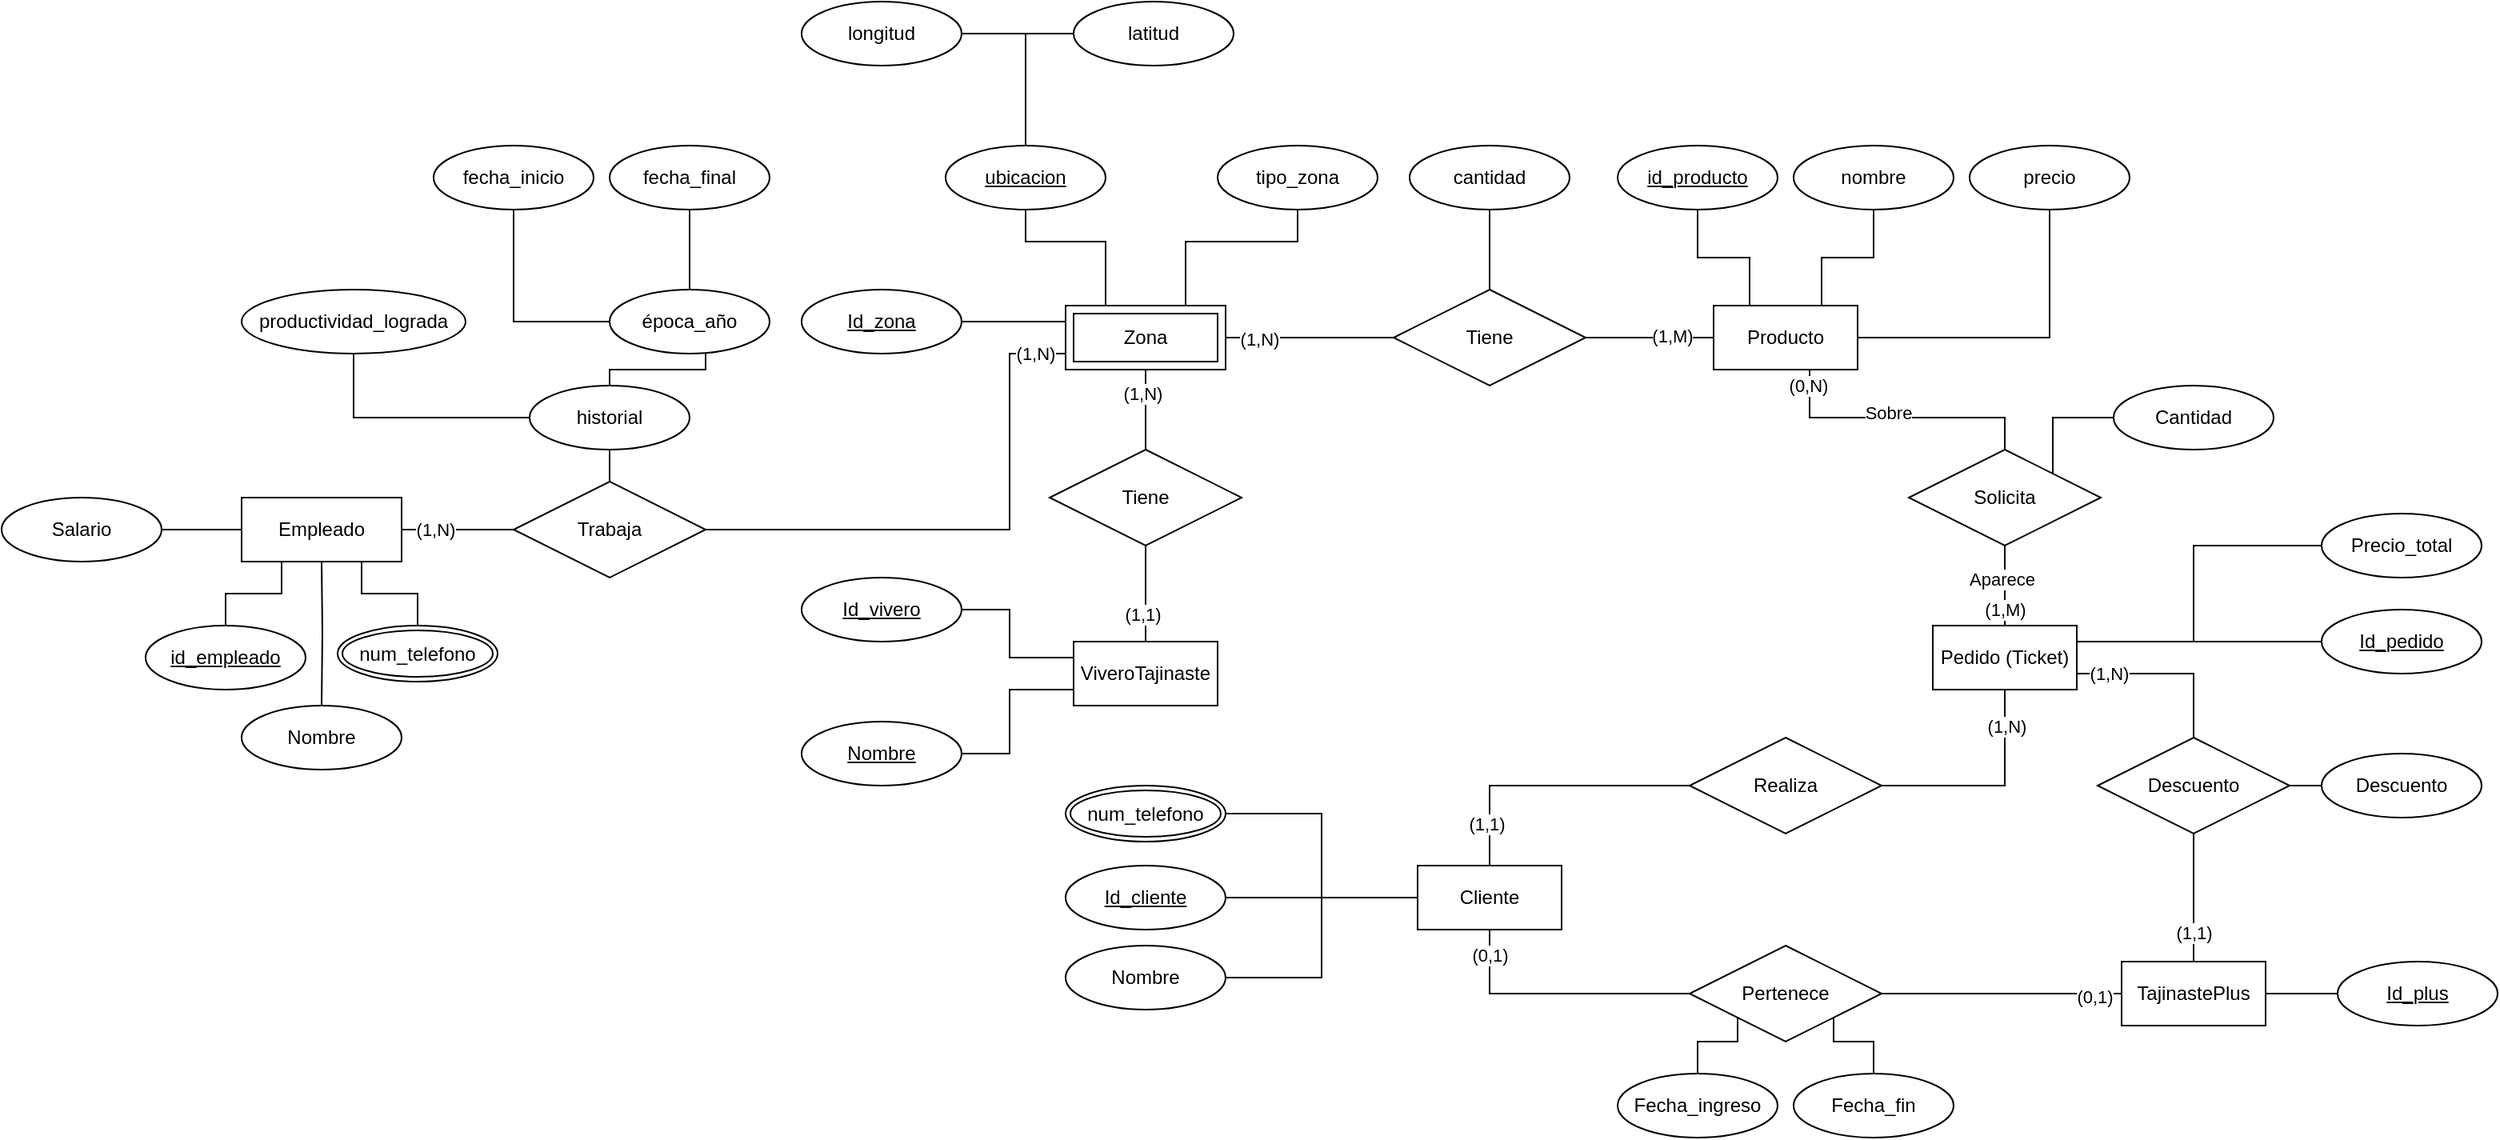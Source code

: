 <mxfile version="28.2.5">
  <diagram name="Página-1" id="9hiBO-3b2MoIPznUDmqk">
    <mxGraphModel grid="1" page="1" gridSize="10" guides="1" tooltips="1" connect="1" arrows="1" fold="1" pageScale="1" pageWidth="827" pageHeight="1169" math="0" shadow="0">
      <root>
        <mxCell id="0" />
        <mxCell id="1" parent="0" />
        <mxCell id="RAgj21JrcSQ4bqeNNjcV-1" value="ViveroTajinaste" style="rounded=0;whiteSpace=wrap;html=1;" vertex="1" parent="1">
          <mxGeometry x="200" y="460" width="90" height="40" as="geometry" />
        </mxCell>
        <mxCell id="42khpmXtGsLaoE-Y0kvz-2" value="Zona" style="rounded=0;whiteSpace=wrap;html=1;" vertex="1" parent="1">
          <mxGeometry x="200" y="250" width="90" height="40" as="geometry" />
        </mxCell>
        <mxCell id="RAgj21JrcSQ4bqeNNjcV-8" style="edgeStyle=orthogonalEdgeStyle;rounded=0;orthogonalLoop=1;jettySize=auto;html=1;entryX=0.5;entryY=1;entryDx=0;entryDy=0;endArrow=none;endFill=0;exitX=0.25;exitY=0;exitDx=0;exitDy=0;" edge="1" parent="1" source="42khpmXtGsLaoE-Y0kvz-3" target="RAgj21JrcSQ4bqeNNjcV-5">
          <mxGeometry relative="1" as="geometry" />
        </mxCell>
        <mxCell id="RAgj21JrcSQ4bqeNNjcV-11" style="edgeStyle=orthogonalEdgeStyle;rounded=0;orthogonalLoop=1;jettySize=auto;html=1;entryX=0.5;entryY=1;entryDx=0;entryDy=0;endArrow=none;endFill=0;exitX=0.75;exitY=0;exitDx=0;exitDy=0;" edge="1" parent="1" source="42khpmXtGsLaoE-Y0kvz-3" target="RAgj21JrcSQ4bqeNNjcV-10">
          <mxGeometry relative="1" as="geometry" />
        </mxCell>
        <mxCell id="mvzbrfDRUdaSAqyP7YOf-42" style="edgeStyle=orthogonalEdgeStyle;rounded=0;orthogonalLoop=1;jettySize=auto;html=1;entryX=0.5;entryY=0;entryDx=0;entryDy=0;endArrow=none;endFill=0;" edge="1" parent="1" source="42khpmXtGsLaoE-Y0kvz-3" target="mvzbrfDRUdaSAqyP7YOf-41">
          <mxGeometry relative="1" as="geometry">
            <Array as="points">
              <mxPoint x="660" y="320" />
              <mxPoint x="782" y="320" />
            </Array>
          </mxGeometry>
        </mxCell>
        <mxCell id="63sskCucJAgQmlCWs1x1-2" value="Sobre" style="edgeLabel;html=1;align=center;verticalAlign=middle;resizable=0;points=[];" connectable="0" vertex="1" parent="mvzbrfDRUdaSAqyP7YOf-42">
          <mxGeometry x="-0.083" y="3" relative="1" as="geometry">
            <mxPoint as="offset" />
          </mxGeometry>
        </mxCell>
        <mxCell id="63sskCucJAgQmlCWs1x1-13" value="(0,N)" style="edgeLabel;html=1;align=center;verticalAlign=middle;resizable=0;points=[];" connectable="0" vertex="1" parent="mvzbrfDRUdaSAqyP7YOf-42">
          <mxGeometry x="-0.881" y="-1" relative="1" as="geometry">
            <mxPoint as="offset" />
          </mxGeometry>
        </mxCell>
        <mxCell id="Kd-qkDyOi4bW72QVm3n1-11" style="edgeStyle=orthogonalEdgeStyle;rounded=0;orthogonalLoop=1;jettySize=auto;html=1;endArrow=none;endFill=0;entryX=0.5;entryY=1;entryDx=0;entryDy=0;" edge="1" parent="1" source="42khpmXtGsLaoE-Y0kvz-3" target="Kd-qkDyOi4bW72QVm3n1-12">
          <mxGeometry relative="1" as="geometry">
            <mxPoint x="810" y="190" as="targetPoint" />
          </mxGeometry>
        </mxCell>
        <mxCell id="42khpmXtGsLaoE-Y0kvz-3" value="Producto" style="rounded=0;whiteSpace=wrap;html=1;" vertex="1" parent="1">
          <mxGeometry x="600" y="250" width="90" height="40" as="geometry" />
        </mxCell>
        <mxCell id="RAgj21JrcSQ4bqeNNjcV-13" style="edgeStyle=orthogonalEdgeStyle;rounded=0;orthogonalLoop=1;jettySize=auto;html=1;entryX=0;entryY=0.5;entryDx=0;entryDy=0;endArrow=none;endFill=0;" edge="1" parent="1" source="RAgj21JrcSQ4bqeNNjcV-2" target="42khpmXtGsLaoE-Y0kvz-3">
          <mxGeometry relative="1" as="geometry" />
        </mxCell>
        <mxCell id="63sskCucJAgQmlCWs1x1-10" value="(1,M)" style="edgeLabel;html=1;align=center;verticalAlign=middle;resizable=0;points=[];" connectable="0" vertex="1" parent="RAgj21JrcSQ4bqeNNjcV-13">
          <mxGeometry x="0.356" y="1" relative="1" as="geometry">
            <mxPoint as="offset" />
          </mxGeometry>
        </mxCell>
        <mxCell id="RAgj21JrcSQ4bqeNNjcV-2" value="Tiene" style="shape=rhombus;perimeter=rhombusPerimeter;whiteSpace=wrap;html=1;align=center;" vertex="1" parent="1">
          <mxGeometry x="400" y="240" width="120" height="60" as="geometry" />
        </mxCell>
        <mxCell id="RAgj21JrcSQ4bqeNNjcV-6" style="edgeStyle=orthogonalEdgeStyle;rounded=0;orthogonalLoop=1;jettySize=auto;html=1;entryX=0.5;entryY=0;entryDx=0;entryDy=0;endArrow=none;endFill=0;" edge="1" parent="1" source="RAgj21JrcSQ4bqeNNjcV-3" target="RAgj21JrcSQ4bqeNNjcV-2">
          <mxGeometry relative="1" as="geometry" />
        </mxCell>
        <mxCell id="RAgj21JrcSQ4bqeNNjcV-3" value="cantidad" style="ellipse;whiteSpace=wrap;html=1;align=center;" vertex="1" parent="1">
          <mxGeometry x="410" y="150" width="100" height="40" as="geometry" />
        </mxCell>
        <mxCell id="42khpmXtGsLaoE-Y0kvz-5" value="latitud" style="ellipse;whiteSpace=wrap;html=1;align=center;" vertex="1" parent="1">
          <mxGeometry x="200" y="60" width="100" height="40" as="geometry" />
        </mxCell>
        <mxCell id="RAgj21JrcSQ4bqeNNjcV-5" value="id_producto" style="ellipse;whiteSpace=wrap;html=1;align=center;fontStyle=4;" vertex="1" parent="1">
          <mxGeometry x="540" y="150" width="100" height="40" as="geometry" />
        </mxCell>
        <mxCell id="42khpmXtGsLaoE-Y0kvz-8" value="longitud" style="ellipse;whiteSpace=wrap;html=1;align=center;" vertex="1" parent="1">
          <mxGeometry x="30" y="60" width="100" height="40" as="geometry" />
        </mxCell>
        <mxCell id="42khpmXtGsLaoE-Y0kvz-12" style="edgeStyle=orthogonalEdgeStyle;rounded=0;orthogonalLoop=1;jettySize=auto;html=1;exitX=0.5;exitY=0;exitDx=0;exitDy=0;entryX=0;entryY=0.5;entryDx=0;entryDy=0;endArrow=none;endFill=0;" edge="1" parent="1" source="42khpmXtGsLaoE-Y0kvz-11" target="42khpmXtGsLaoE-Y0kvz-5">
          <mxGeometry relative="1" as="geometry" />
        </mxCell>
        <mxCell id="42khpmXtGsLaoE-Y0kvz-13" style="edgeStyle=orthogonalEdgeStyle;rounded=0;orthogonalLoop=1;jettySize=auto;html=1;exitX=0.5;exitY=0;exitDx=0;exitDy=0;entryX=1;entryY=0.5;entryDx=0;entryDy=0;endArrow=none;endFill=0;" edge="1" parent="1" source="42khpmXtGsLaoE-Y0kvz-11" target="42khpmXtGsLaoE-Y0kvz-8">
          <mxGeometry relative="1" as="geometry" />
        </mxCell>
        <mxCell id="42khpmXtGsLaoE-Y0kvz-14" style="edgeStyle=orthogonalEdgeStyle;rounded=0;orthogonalLoop=1;jettySize=auto;html=1;exitX=0.5;exitY=1;exitDx=0;exitDy=0;endArrow=none;endFill=0;entryX=0.25;entryY=0;entryDx=0;entryDy=0;" edge="1" parent="1" source="42khpmXtGsLaoE-Y0kvz-11" target="42khpmXtGsLaoE-Y0kvz-2">
          <mxGeometry relative="1" as="geometry">
            <Array as="points">
              <mxPoint x="170" y="210" />
              <mxPoint x="220" y="210" />
              <mxPoint x="220" y="250" />
            </Array>
          </mxGeometry>
        </mxCell>
        <mxCell id="42khpmXtGsLaoE-Y0kvz-11" value="ubicacion" style="ellipse;whiteSpace=wrap;html=1;align=center;fontStyle=4;" vertex="1" parent="1">
          <mxGeometry x="120" y="150" width="100" height="40" as="geometry" />
        </mxCell>
        <mxCell id="RAgj21JrcSQ4bqeNNjcV-10" value="nombre" style="ellipse;whiteSpace=wrap;html=1;align=center;" vertex="1" parent="1">
          <mxGeometry x="650" y="150" width="100" height="40" as="geometry" />
        </mxCell>
        <mxCell id="42khpmXtGsLaoE-Y0kvz-17" style="edgeStyle=orthogonalEdgeStyle;rounded=0;orthogonalLoop=1;jettySize=auto;html=1;exitX=0.5;exitY=0;exitDx=0;exitDy=0;endArrow=none;endFill=0;" edge="1" parent="1" source="42khpmXtGsLaoE-Y0kvz-15" target="42khpmXtGsLaoE-Y0kvz-2">
          <mxGeometry relative="1" as="geometry" />
        </mxCell>
        <mxCell id="63sskCucJAgQmlCWs1x1-7" value="(1,N)" style="edgeLabel;html=1;align=center;verticalAlign=middle;resizable=0;points=[];" connectable="0" vertex="1" parent="42khpmXtGsLaoE-Y0kvz-17">
          <mxGeometry x="0.394" y="2" relative="1" as="geometry">
            <mxPoint as="offset" />
          </mxGeometry>
        </mxCell>
        <mxCell id="42khpmXtGsLaoE-Y0kvz-18" style="edgeStyle=orthogonalEdgeStyle;rounded=0;orthogonalLoop=1;jettySize=auto;html=1;exitX=0.5;exitY=1;exitDx=0;exitDy=0;endArrow=none;endFill=0;" edge="1" parent="1" source="42khpmXtGsLaoE-Y0kvz-15" target="RAgj21JrcSQ4bqeNNjcV-1">
          <mxGeometry relative="1" as="geometry" />
        </mxCell>
        <mxCell id="63sskCucJAgQmlCWs1x1-8" value="(1,1)" style="edgeLabel;html=1;align=center;verticalAlign=middle;resizable=0;points=[];" connectable="0" vertex="1" parent="42khpmXtGsLaoE-Y0kvz-18">
          <mxGeometry x="0.429" y="-2" relative="1" as="geometry">
            <mxPoint as="offset" />
          </mxGeometry>
        </mxCell>
        <mxCell id="42khpmXtGsLaoE-Y0kvz-15" value="Tiene" style="shape=rhombus;perimeter=rhombusPerimeter;whiteSpace=wrap;html=1;align=center;" vertex="1" parent="1">
          <mxGeometry x="185" y="340" width="120" height="60" as="geometry" />
        </mxCell>
        <mxCell id="RAgj21JrcSQ4bqeNNjcV-30" style="edgeStyle=orthogonalEdgeStyle;rounded=0;orthogonalLoop=1;jettySize=auto;html=1;entryX=0;entryY=0.25;entryDx=0;entryDy=0;endArrow=none;endFill=0;" edge="1" parent="1" source="42khpmXtGsLaoE-Y0kvz-19" target="42khpmXtGsLaoE-Y0kvz-2">
          <mxGeometry relative="1" as="geometry" />
        </mxCell>
        <mxCell id="42khpmXtGsLaoE-Y0kvz-19" value="Id_zona" style="ellipse;whiteSpace=wrap;html=1;align=center;fontStyle=4;" vertex="1" parent="1">
          <mxGeometry x="30" y="240" width="100" height="40" as="geometry" />
        </mxCell>
        <mxCell id="RAgj21JrcSQ4bqeNNjcV-12" style="edgeStyle=orthogonalEdgeStyle;rounded=0;orthogonalLoop=1;jettySize=auto;html=1;endArrow=none;endFill=0;" edge="1" parent="1" source="42khpmXtGsLaoE-Y0kvz-2">
          <mxGeometry relative="1" as="geometry">
            <mxPoint x="400" y="270" as="targetPoint" />
          </mxGeometry>
        </mxCell>
        <mxCell id="63sskCucJAgQmlCWs1x1-9" value="(1,N)" style="edgeLabel;html=1;align=center;verticalAlign=middle;resizable=0;points=[];" connectable="0" vertex="1" parent="RAgj21JrcSQ4bqeNNjcV-12">
          <mxGeometry x="-0.538" y="-1" relative="1" as="geometry">
            <mxPoint as="offset" />
          </mxGeometry>
        </mxCell>
        <mxCell id="42khpmXtGsLaoE-Y0kvz-41" style="edgeStyle=orthogonalEdgeStyle;rounded=0;orthogonalLoop=1;jettySize=auto;html=1;entryX=0;entryY=0.5;entryDx=0;entryDy=0;endArrow=none;endFill=0;" edge="1" parent="1" source="RAgj21JrcSQ4bqeNNjcV-14" target="42khpmXtGsLaoE-Y0kvz-34">
          <mxGeometry relative="1" as="geometry" />
        </mxCell>
        <mxCell id="63sskCucJAgQmlCWs1x1-5" value="(1,N)" style="edgeLabel;html=1;align=center;verticalAlign=middle;resizable=0;points=[];" connectable="0" vertex="1" parent="42khpmXtGsLaoE-Y0kvz-41">
          <mxGeometry x="-0.42" relative="1" as="geometry">
            <mxPoint as="offset" />
          </mxGeometry>
        </mxCell>
        <mxCell id="RAgj21JrcSQ4bqeNNjcV-14" value="Empleado" style="whiteSpace=wrap;html=1;align=center;" vertex="1" parent="1">
          <mxGeometry x="-320" y="370" width="100" height="40" as="geometry" />
        </mxCell>
        <mxCell id="RAgj21JrcSQ4bqeNNjcV-16" value="id_empleado" style="ellipse;whiteSpace=wrap;html=1;align=center;fontStyle=4;" vertex="1" parent="1">
          <mxGeometry x="-380" y="450" width="100" height="40" as="geometry" />
        </mxCell>
        <mxCell id="mvzbrfDRUdaSAqyP7YOf-1" style="edgeStyle=orthogonalEdgeStyle;rounded=0;orthogonalLoop=1;jettySize=auto;html=1;entryX=0;entryY=0.25;entryDx=0;entryDy=0;endArrow=none;endFill=0;" edge="1" parent="1" source="42khpmXtGsLaoE-Y0kvz-23" target="RAgj21JrcSQ4bqeNNjcV-1">
          <mxGeometry relative="1" as="geometry">
            <Array as="points">
              <mxPoint x="160" y="440" />
              <mxPoint x="160" y="470" />
            </Array>
          </mxGeometry>
        </mxCell>
        <mxCell id="42khpmXtGsLaoE-Y0kvz-23" value="Id_vivero" style="ellipse;whiteSpace=wrap;html=1;align=center;fontStyle=4;" vertex="1" parent="1">
          <mxGeometry x="30" y="420" width="100" height="40" as="geometry" />
        </mxCell>
        <mxCell id="42khpmXtGsLaoE-Y0kvz-21" value="tipo_zona" style="ellipse;whiteSpace=wrap;html=1;align=center;" vertex="1" parent="1">
          <mxGeometry x="290" y="150" width="100" height="40" as="geometry" />
        </mxCell>
        <mxCell id="RAgj21JrcSQ4bqeNNjcV-19" style="edgeStyle=orthogonalEdgeStyle;rounded=0;orthogonalLoop=1;jettySize=auto;html=1;endArrow=none;endFill=0;" edge="1" parent="1" target="RAgj21JrcSQ4bqeNNjcV-14">
          <mxGeometry relative="1" as="geometry">
            <mxPoint x="-270" y="500" as="sourcePoint" />
          </mxGeometry>
        </mxCell>
        <mxCell id="42khpmXtGsLaoE-Y0kvz-22" style="edgeStyle=orthogonalEdgeStyle;rounded=0;orthogonalLoop=1;jettySize=auto;html=1;entryX=0.75;entryY=0;entryDx=0;entryDy=0;endArrow=none;endFill=0;exitX=0.5;exitY=1;exitDx=0;exitDy=0;" edge="1" parent="1" source="42khpmXtGsLaoE-Y0kvz-21" target="42khpmXtGsLaoE-Y0kvz-2">
          <mxGeometry relative="1" as="geometry">
            <Array as="points">
              <mxPoint x="340" y="210" />
              <mxPoint x="270" y="210" />
              <mxPoint x="270" y="250" />
            </Array>
          </mxGeometry>
        </mxCell>
        <mxCell id="RAgj21JrcSQ4bqeNNjcV-20" style="edgeStyle=orthogonalEdgeStyle;rounded=0;orthogonalLoop=1;jettySize=auto;html=1;entryX=0.25;entryY=1;entryDx=0;entryDy=0;endArrow=none;endFill=0;" edge="1" parent="1" source="RAgj21JrcSQ4bqeNNjcV-16" target="RAgj21JrcSQ4bqeNNjcV-14">
          <mxGeometry relative="1" as="geometry" />
        </mxCell>
        <mxCell id="RAgj21JrcSQ4bqeNNjcV-23" style="edgeStyle=orthogonalEdgeStyle;rounded=0;orthogonalLoop=1;jettySize=auto;html=1;entryX=0.75;entryY=1;entryDx=0;entryDy=0;endArrow=none;endFill=0;" edge="1" parent="1" source="RAgj21JrcSQ4bqeNNjcV-22" target="RAgj21JrcSQ4bqeNNjcV-14">
          <mxGeometry relative="1" as="geometry" />
        </mxCell>
        <mxCell id="RAgj21JrcSQ4bqeNNjcV-22" value="num_telefono" style="ellipse;shape=doubleEllipse;margin=3;whiteSpace=wrap;html=1;align=center;" vertex="1" parent="1">
          <mxGeometry x="-260" y="450" width="100" height="35" as="geometry" />
        </mxCell>
        <mxCell id="42khpmXtGsLaoE-Y0kvz-32" style="edgeStyle=orthogonalEdgeStyle;rounded=0;orthogonalLoop=1;jettySize=auto;html=1;exitX=1;exitY=0.5;exitDx=0;exitDy=0;entryX=0;entryY=0.75;entryDx=0;entryDy=0;endArrow=none;endFill=0;" edge="1" parent="1" source="42khpmXtGsLaoE-Y0kvz-34" target="42khpmXtGsLaoE-Y0kvz-2">
          <mxGeometry relative="1" as="geometry">
            <Array as="points">
              <mxPoint x="160" y="390" />
              <mxPoint x="160" y="280" />
            </Array>
            <mxPoint x="20" y="390" as="sourcePoint" />
          </mxGeometry>
        </mxCell>
        <mxCell id="63sskCucJAgQmlCWs1x1-4" value="(1,N)" style="edgeLabel;html=1;align=center;verticalAlign=middle;resizable=0;points=[];" connectable="0" vertex="1" parent="42khpmXtGsLaoE-Y0kvz-32">
          <mxGeometry x="0.858" relative="1" as="geometry">
            <mxPoint as="offset" />
          </mxGeometry>
        </mxCell>
        <mxCell id="42khpmXtGsLaoE-Y0kvz-34" value="Trabaja" style="shape=rhombus;perimeter=rhombusPerimeter;whiteSpace=wrap;html=1;align=center;" vertex="1" parent="1">
          <mxGeometry x="-150" y="360" width="120" height="60" as="geometry" />
        </mxCell>
        <mxCell id="42khpmXtGsLaoE-Y0kvz-36" style="edgeStyle=orthogonalEdgeStyle;rounded=0;orthogonalLoop=1;jettySize=auto;html=1;endArrow=none;endFill=0;" edge="1" parent="1" source="42khpmXtGsLaoE-Y0kvz-35" target="42khpmXtGsLaoE-Y0kvz-34">
          <mxGeometry relative="1" as="geometry" />
        </mxCell>
        <mxCell id="Kd-qkDyOi4bW72QVm3n1-6" style="edgeStyle=orthogonalEdgeStyle;rounded=0;orthogonalLoop=1;jettySize=auto;html=1;entryX=0.5;entryY=1;entryDx=0;entryDy=0;endArrow=none;endFill=0;" edge="1" parent="1" source="42khpmXtGsLaoE-Y0kvz-35" target="Kd-qkDyOi4bW72QVm3n1-4">
          <mxGeometry relative="1" as="geometry" />
        </mxCell>
        <mxCell id="42khpmXtGsLaoE-Y0kvz-35" value="historial" style="ellipse;whiteSpace=wrap;html=1;align=center;" vertex="1" parent="1">
          <mxGeometry x="-140" y="300" width="100" height="40" as="geometry" />
        </mxCell>
        <mxCell id="42khpmXtGsLaoE-Y0kvz-37" value="" style="edgeStyle=orthogonalEdgeStyle;rounded=0;orthogonalLoop=1;jettySize=auto;html=1;endArrow=none;endFill=0;" edge="1" parent="1" source="RAgj21JrcSQ4bqeNNjcV-31" target="42khpmXtGsLaoE-Y0kvz-35">
          <mxGeometry relative="1" as="geometry">
            <Array as="points">
              <mxPoint x="-30" y="290" />
              <mxPoint x="-90" y="290" />
            </Array>
          </mxGeometry>
        </mxCell>
        <mxCell id="RAgj21JrcSQ4bqeNNjcV-31" value="época_año" style="ellipse;whiteSpace=wrap;html=1;align=center;" vertex="1" parent="1">
          <mxGeometry x="-90" y="240" width="100" height="40" as="geometry" />
        </mxCell>
        <mxCell id="RAgj21JrcSQ4bqeNNjcV-33" style="edgeStyle=orthogonalEdgeStyle;rounded=0;orthogonalLoop=1;jettySize=auto;html=1;entryX=0;entryY=0.5;entryDx=0;entryDy=0;endArrow=none;endFill=0;exitX=0.5;exitY=1;exitDx=0;exitDy=0;" edge="1" parent="1" source="42khpmXtGsLaoE-Y0kvz-38" target="RAgj21JrcSQ4bqeNNjcV-31">
          <mxGeometry relative="1" as="geometry" />
        </mxCell>
        <mxCell id="42khpmXtGsLaoE-Y0kvz-38" value="fecha_inicio" style="ellipse;whiteSpace=wrap;html=1;align=center;" vertex="1" parent="1">
          <mxGeometry x="-200" y="150" width="100" height="40" as="geometry" />
        </mxCell>
        <mxCell id="Kd-qkDyOi4bW72QVm3n1-5" style="edgeStyle=orthogonalEdgeStyle;rounded=0;orthogonalLoop=1;jettySize=auto;html=1;entryX=0.5;entryY=0;entryDx=0;entryDy=0;endArrow=none;endFill=0;" edge="1" parent="1" source="42khpmXtGsLaoE-Y0kvz-39" target="RAgj21JrcSQ4bqeNNjcV-31">
          <mxGeometry relative="1" as="geometry" />
        </mxCell>
        <mxCell id="42khpmXtGsLaoE-Y0kvz-39" value="fecha_final" style="ellipse;whiteSpace=wrap;html=1;align=center;" vertex="1" parent="1">
          <mxGeometry x="-90" y="150" width="100" height="40" as="geometry" />
        </mxCell>
        <mxCell id="mvzbrfDRUdaSAqyP7YOf-3" style="edgeStyle=orthogonalEdgeStyle;rounded=0;orthogonalLoop=1;jettySize=auto;html=1;endArrow=none;endFill=0;exitX=1;exitY=0.5;exitDx=0;exitDy=0;" edge="1" parent="1" source="mvzbrfDRUdaSAqyP7YOf-2">
          <mxGeometry relative="1" as="geometry">
            <mxPoint x="200" y="480" as="targetPoint" />
            <Array as="points">
              <mxPoint x="160" y="530" />
              <mxPoint x="160" y="490" />
              <mxPoint x="200" y="490" />
            </Array>
          </mxGeometry>
        </mxCell>
        <mxCell id="mvzbrfDRUdaSAqyP7YOf-2" value="Nombre" style="ellipse;whiteSpace=wrap;html=1;align=center;fontStyle=4;" vertex="1" parent="1">
          <mxGeometry x="30" y="510" width="100" height="40" as="geometry" />
        </mxCell>
        <mxCell id="mvzbrfDRUdaSAqyP7YOf-9" style="edgeStyle=orthogonalEdgeStyle;rounded=0;orthogonalLoop=1;jettySize=auto;html=1;exitX=0.5;exitY=1;exitDx=0;exitDy=0;entryX=0;entryY=0.5;entryDx=0;entryDy=0;endArrow=none;endFill=0;" edge="1" parent="1" source="mvzbrfDRUdaSAqyP7YOf-4" target="mvzbrfDRUdaSAqyP7YOf-7">
          <mxGeometry relative="1" as="geometry">
            <Array as="points">
              <mxPoint x="460" y="680" />
            </Array>
          </mxGeometry>
        </mxCell>
        <mxCell id="63sskCucJAgQmlCWs1x1-18" value="(0,1)" style="edgeLabel;html=1;align=center;verticalAlign=middle;resizable=0;points=[];" connectable="0" vertex="1" parent="mvzbrfDRUdaSAqyP7YOf-9">
          <mxGeometry x="-0.805" relative="1" as="geometry">
            <mxPoint as="offset" />
          </mxGeometry>
        </mxCell>
        <mxCell id="mvzbrfDRUdaSAqyP7YOf-36" style="edgeStyle=orthogonalEdgeStyle;rounded=0;orthogonalLoop=1;jettySize=auto;html=1;entryX=0;entryY=0.5;entryDx=0;entryDy=0;endArrow=none;endFill=0;exitX=0.5;exitY=0;exitDx=0;exitDy=0;" edge="1" parent="1" source="mvzbrfDRUdaSAqyP7YOf-4" target="mvzbrfDRUdaSAqyP7YOf-35">
          <mxGeometry relative="1" as="geometry" />
        </mxCell>
        <mxCell id="63sskCucJAgQmlCWs1x1-12" value="(1,1)" style="edgeLabel;html=1;align=center;verticalAlign=middle;resizable=0;points=[];" connectable="0" vertex="1" parent="mvzbrfDRUdaSAqyP7YOf-36">
          <mxGeometry x="-0.703" y="2" relative="1" as="geometry">
            <mxPoint as="offset" />
          </mxGeometry>
        </mxCell>
        <mxCell id="mvzbrfDRUdaSAqyP7YOf-4" value="Cliente" style="rounded=0;whiteSpace=wrap;html=1;" vertex="1" parent="1">
          <mxGeometry x="415" y="600" width="90" height="40" as="geometry" />
        </mxCell>
        <mxCell id="9Lu-hIxX6QGHW_z9a3a8-1" style="edgeStyle=orthogonalEdgeStyle;rounded=0;orthogonalLoop=1;jettySize=auto;html=1;endArrow=none;endFill=0;" edge="1" parent="1" source="mvzbrfDRUdaSAqyP7YOf-5" target="mvzbrfDRUdaSAqyP7YOf-38">
          <mxGeometry relative="1" as="geometry" />
        </mxCell>
        <mxCell id="63sskCucJAgQmlCWs1x1-16" value="(1,1)" style="edgeLabel;html=1;align=center;verticalAlign=middle;resizable=0;points=[];" connectable="0" vertex="1" parent="9Lu-hIxX6QGHW_z9a3a8-1">
          <mxGeometry x="-0.546" relative="1" as="geometry">
            <mxPoint as="offset" />
          </mxGeometry>
        </mxCell>
        <mxCell id="mvzbrfDRUdaSAqyP7YOf-5" value="TajinastePlus" style="rounded=0;whiteSpace=wrap;html=1;" vertex="1" parent="1">
          <mxGeometry x="855" y="660" width="90" height="40" as="geometry" />
        </mxCell>
        <mxCell id="mvzbrfDRUdaSAqyP7YOf-10" value="" style="edgeStyle=orthogonalEdgeStyle;rounded=0;orthogonalLoop=1;jettySize=auto;html=1;endArrow=none;endFill=0;" edge="1" parent="1" source="mvzbrfDRUdaSAqyP7YOf-7" target="mvzbrfDRUdaSAqyP7YOf-5">
          <mxGeometry relative="1" as="geometry" />
        </mxCell>
        <mxCell id="63sskCucJAgQmlCWs1x1-17" value="(0,1)" style="edgeLabel;html=1;align=center;verticalAlign=middle;resizable=0;points=[];" connectable="0" vertex="1" parent="mvzbrfDRUdaSAqyP7YOf-10">
          <mxGeometry x="0.768" y="-2" relative="1" as="geometry">
            <mxPoint as="offset" />
          </mxGeometry>
        </mxCell>
        <mxCell id="mvzbrfDRUdaSAqyP7YOf-7" value="Pertenece" style="shape=rhombus;perimeter=rhombusPerimeter;whiteSpace=wrap;html=1;align=center;" vertex="1" parent="1">
          <mxGeometry x="585" y="650" width="120" height="60" as="geometry" />
        </mxCell>
        <mxCell id="mvzbrfDRUdaSAqyP7YOf-13" style="edgeStyle=orthogonalEdgeStyle;rounded=0;orthogonalLoop=1;jettySize=auto;html=1;entryX=0;entryY=0.5;entryDx=0;entryDy=0;endArrow=none;endFill=0;" edge="1" parent="1" source="mvzbrfDRUdaSAqyP7YOf-12" target="RAgj21JrcSQ4bqeNNjcV-14">
          <mxGeometry relative="1" as="geometry" />
        </mxCell>
        <mxCell id="mvzbrfDRUdaSAqyP7YOf-12" value="Salario" style="ellipse;whiteSpace=wrap;html=1;align=center;" vertex="1" parent="1">
          <mxGeometry x="-470" y="370" width="100" height="40" as="geometry" />
        </mxCell>
        <mxCell id="mvzbrfDRUdaSAqyP7YOf-20" style="edgeStyle=orthogonalEdgeStyle;rounded=0;orthogonalLoop=1;jettySize=auto;html=1;endArrow=none;endFill=0;" edge="1" parent="1" source="mvzbrfDRUdaSAqyP7YOf-19" target="mvzbrfDRUdaSAqyP7YOf-4">
          <mxGeometry relative="1" as="geometry" />
        </mxCell>
        <mxCell id="mvzbrfDRUdaSAqyP7YOf-19" value="Id_cliente" style="ellipse;whiteSpace=wrap;html=1;align=center;fontStyle=4;" vertex="1" parent="1">
          <mxGeometry x="195" y="600" width="100" height="40" as="geometry" />
        </mxCell>
        <mxCell id="mvzbrfDRUdaSAqyP7YOf-21" value="Nombre" style="ellipse;whiteSpace=wrap;html=1;align=center;" vertex="1" parent="1">
          <mxGeometry x="-320" y="500" width="100" height="40" as="geometry" />
        </mxCell>
        <mxCell id="mvzbrfDRUdaSAqyP7YOf-23" style="edgeStyle=orthogonalEdgeStyle;rounded=0;orthogonalLoop=1;jettySize=auto;html=1;entryX=0;entryY=0.5;entryDx=0;entryDy=0;endArrow=none;endFill=0;" edge="1" parent="1" source="mvzbrfDRUdaSAqyP7YOf-22" target="mvzbrfDRUdaSAqyP7YOf-4">
          <mxGeometry relative="1" as="geometry" />
        </mxCell>
        <mxCell id="mvzbrfDRUdaSAqyP7YOf-22" value="Nombre" style="ellipse;whiteSpace=wrap;html=1;align=center;" vertex="1" parent="1">
          <mxGeometry x="195" y="650" width="100" height="40" as="geometry" />
        </mxCell>
        <mxCell id="mvzbrfDRUdaSAqyP7YOf-25" style="edgeStyle=orthogonalEdgeStyle;rounded=0;orthogonalLoop=1;jettySize=auto;html=1;entryX=0;entryY=0.5;entryDx=0;entryDy=0;endArrow=none;endFill=0;" edge="1" parent="1" source="mvzbrfDRUdaSAqyP7YOf-24" target="mvzbrfDRUdaSAqyP7YOf-4">
          <mxGeometry relative="1" as="geometry" />
        </mxCell>
        <mxCell id="mvzbrfDRUdaSAqyP7YOf-24" value="num_telefono" style="ellipse;shape=doubleEllipse;margin=3;whiteSpace=wrap;html=1;align=center;" vertex="1" parent="1">
          <mxGeometry x="195" y="550" width="100" height="35" as="geometry" />
        </mxCell>
        <mxCell id="bNqmpnIQYO3MLD4iNqDr-2" style="edgeStyle=orthogonalEdgeStyle;rounded=0;orthogonalLoop=1;jettySize=auto;html=1;entryX=0;entryY=1;entryDx=0;entryDy=0;endArrow=none;endFill=0;" edge="1" parent="1" source="mvzbrfDRUdaSAqyP7YOf-27" target="mvzbrfDRUdaSAqyP7YOf-7">
          <mxGeometry relative="1" as="geometry" />
        </mxCell>
        <mxCell id="mvzbrfDRUdaSAqyP7YOf-27" value="Fecha_ingreso" style="ellipse;whiteSpace=wrap;html=1;align=center;" vertex="1" parent="1">
          <mxGeometry x="540" y="730" width="100" height="40" as="geometry" />
        </mxCell>
        <mxCell id="bNqmpnIQYO3MLD4iNqDr-1" style="edgeStyle=orthogonalEdgeStyle;rounded=0;orthogonalLoop=1;jettySize=auto;html=1;entryX=1;entryY=1;entryDx=0;entryDy=0;endArrow=none;endFill=0;" edge="1" parent="1" source="mvzbrfDRUdaSAqyP7YOf-28" target="mvzbrfDRUdaSAqyP7YOf-7">
          <mxGeometry relative="1" as="geometry" />
        </mxCell>
        <mxCell id="mvzbrfDRUdaSAqyP7YOf-28" value="Fecha_fin" style="ellipse;whiteSpace=wrap;html=1;align=center;" vertex="1" parent="1">
          <mxGeometry x="650" y="730" width="100" height="40" as="geometry" />
        </mxCell>
        <mxCell id="mvzbrfDRUdaSAqyP7YOf-31" style="edgeStyle=orthogonalEdgeStyle;rounded=0;orthogonalLoop=1;jettySize=auto;html=1;entryX=1;entryY=0.5;entryDx=0;entryDy=0;endArrow=none;endFill=0;" edge="1" parent="1" source="mvzbrfDRUdaSAqyP7YOf-30" target="mvzbrfDRUdaSAqyP7YOf-5">
          <mxGeometry relative="1" as="geometry" />
        </mxCell>
        <mxCell id="mvzbrfDRUdaSAqyP7YOf-30" value="Id_plus" style="ellipse;whiteSpace=wrap;html=1;align=center;fontStyle=4;" vertex="1" parent="1">
          <mxGeometry x="990" y="660" width="100" height="40" as="geometry" />
        </mxCell>
        <mxCell id="mvzbrfDRUdaSAqyP7YOf-34" value="Pedido (Ticket&lt;span style=&quot;background-color: transparent; color: light-dark(rgb(0, 0, 0), rgb(255, 255, 255));&quot;&gt;)&lt;/span&gt;" style="rounded=0;whiteSpace=wrap;html=1;" vertex="1" parent="1">
          <mxGeometry x="737" y="450" width="90" height="40" as="geometry" />
        </mxCell>
        <mxCell id="mvzbrfDRUdaSAqyP7YOf-37" style="edgeStyle=orthogonalEdgeStyle;rounded=0;orthogonalLoop=1;jettySize=auto;html=1;entryX=0.5;entryY=1;entryDx=0;entryDy=0;endArrow=none;endFill=0;" edge="1" parent="1" source="mvzbrfDRUdaSAqyP7YOf-35" target="mvzbrfDRUdaSAqyP7YOf-34">
          <mxGeometry relative="1" as="geometry" />
        </mxCell>
        <mxCell id="63sskCucJAgQmlCWs1x1-11" value="(1,N)" style="edgeLabel;html=1;align=center;verticalAlign=middle;resizable=0;points=[];" connectable="0" vertex="1" parent="mvzbrfDRUdaSAqyP7YOf-37">
          <mxGeometry x="0.671" y="-1" relative="1" as="geometry">
            <mxPoint as="offset" />
          </mxGeometry>
        </mxCell>
        <mxCell id="mvzbrfDRUdaSAqyP7YOf-35" value="Realiza" style="shape=rhombus;perimeter=rhombusPerimeter;whiteSpace=wrap;html=1;align=center;" vertex="1" parent="1">
          <mxGeometry x="585" y="520" width="120" height="60" as="geometry" />
        </mxCell>
        <mxCell id="Kd-qkDyOi4bW72QVm3n1-3" style="edgeStyle=orthogonalEdgeStyle;rounded=0;orthogonalLoop=1;jettySize=auto;html=1;entryX=1;entryY=0.75;entryDx=0;entryDy=0;exitX=0.5;exitY=0;exitDx=0;exitDy=0;endArrow=none;endFill=0;" edge="1" parent="1" source="mvzbrfDRUdaSAqyP7YOf-38" target="mvzbrfDRUdaSAqyP7YOf-34">
          <mxGeometry relative="1" as="geometry" />
        </mxCell>
        <mxCell id="63sskCucJAgQmlCWs1x1-15" value="(1,N)" style="edgeLabel;html=1;align=center;verticalAlign=middle;resizable=0;points=[];" connectable="0" vertex="1" parent="Kd-qkDyOi4bW72QVm3n1-3">
          <mxGeometry x="0.657" relative="1" as="geometry">
            <mxPoint as="offset" />
          </mxGeometry>
        </mxCell>
        <mxCell id="mvzbrfDRUdaSAqyP7YOf-38" value="Descuento" style="shape=rhombus;perimeter=rhombusPerimeter;whiteSpace=wrap;html=1;align=center;" vertex="1" parent="1">
          <mxGeometry x="840" y="520" width="120" height="60" as="geometry" />
        </mxCell>
        <mxCell id="mvzbrfDRUdaSAqyP7YOf-43" style="edgeStyle=orthogonalEdgeStyle;rounded=0;orthogonalLoop=1;jettySize=auto;html=1;exitX=0.5;exitY=1;exitDx=0;exitDy=0;entryX=0.5;entryY=0;entryDx=0;entryDy=0;endArrow=none;endFill=0;" edge="1" parent="1" source="mvzbrfDRUdaSAqyP7YOf-41" target="mvzbrfDRUdaSAqyP7YOf-34">
          <mxGeometry relative="1" as="geometry" />
        </mxCell>
        <mxCell id="63sskCucJAgQmlCWs1x1-3" value="Aparece" style="edgeLabel;html=1;align=center;verticalAlign=middle;resizable=0;points=[];" connectable="0" vertex="1" parent="mvzbrfDRUdaSAqyP7YOf-43">
          <mxGeometry x="-0.156" y="-2" relative="1" as="geometry">
            <mxPoint as="offset" />
          </mxGeometry>
        </mxCell>
        <mxCell id="63sskCucJAgQmlCWs1x1-14" value="(1,M)" style="edgeLabel;html=1;align=center;verticalAlign=middle;resizable=0;points=[];" connectable="0" vertex="1" parent="mvzbrfDRUdaSAqyP7YOf-43">
          <mxGeometry x="0.59" relative="1" as="geometry">
            <mxPoint as="offset" />
          </mxGeometry>
        </mxCell>
        <mxCell id="mvzbrfDRUdaSAqyP7YOf-41" value="Solicita" style="shape=rhombus;perimeter=rhombusPerimeter;whiteSpace=wrap;html=1;align=center;" vertex="1" parent="1">
          <mxGeometry x="722" y="340" width="120" height="60" as="geometry" />
        </mxCell>
        <mxCell id="mvzbrfDRUdaSAqyP7YOf-46" style="edgeStyle=orthogonalEdgeStyle;rounded=0;orthogonalLoop=1;jettySize=auto;html=1;endArrow=none;endFill=0;" edge="1" parent="1" source="mvzbrfDRUdaSAqyP7YOf-44" target="mvzbrfDRUdaSAqyP7YOf-38">
          <mxGeometry relative="1" as="geometry" />
        </mxCell>
        <mxCell id="mvzbrfDRUdaSAqyP7YOf-44" value="Descuento" style="ellipse;whiteSpace=wrap;html=1;align=center;" vertex="1" parent="1">
          <mxGeometry x="980" y="530" width="100" height="40" as="geometry" />
        </mxCell>
        <mxCell id="mvzbrfDRUdaSAqyP7YOf-51" style="edgeStyle=orthogonalEdgeStyle;rounded=0;orthogonalLoop=1;jettySize=auto;html=1;entryX=1;entryY=0.25;entryDx=0;entryDy=0;endArrow=none;endFill=0;exitX=0;exitY=0.5;exitDx=0;exitDy=0;" edge="1" parent="1" source="mvzbrfDRUdaSAqyP7YOf-50" target="mvzbrfDRUdaSAqyP7YOf-34">
          <mxGeometry relative="1" as="geometry">
            <Array as="points">
              <mxPoint x="940" y="460" />
              <mxPoint x="940" y="460" />
            </Array>
          </mxGeometry>
        </mxCell>
        <mxCell id="mvzbrfDRUdaSAqyP7YOf-50" value="Id_pedido" style="ellipse;whiteSpace=wrap;html=1;align=center;fontStyle=4;" vertex="1" parent="1">
          <mxGeometry x="980" y="440" width="100" height="40" as="geometry" />
        </mxCell>
        <mxCell id="mvzbrfDRUdaSAqyP7YOf-53" style="edgeStyle=orthogonalEdgeStyle;rounded=0;orthogonalLoop=1;jettySize=auto;html=1;entryX=1;entryY=0.25;entryDx=0;entryDy=0;endArrow=none;endFill=0;exitX=0;exitY=0.5;exitDx=0;exitDy=0;" edge="1" parent="1" source="63sskCucJAgQmlCWs1x1-1" target="mvzbrfDRUdaSAqyP7YOf-34">
          <mxGeometry relative="1" as="geometry">
            <Array as="points">
              <mxPoint x="900" y="400" />
              <mxPoint x="900" y="460" />
            </Array>
            <mxPoint x="980" y="360" as="sourcePoint" />
          </mxGeometry>
        </mxCell>
        <mxCell id="63sskCucJAgQmlCWs1x1-1" value="Precio_total" style="ellipse;whiteSpace=wrap;html=1;align=center;" vertex="1" parent="1">
          <mxGeometry x="980" y="380" width="100" height="40" as="geometry" />
        </mxCell>
        <mxCell id="Kd-qkDyOi4bW72QVm3n1-4" value="productividad_lograda" style="ellipse;whiteSpace=wrap;html=1;align=center;" vertex="1" parent="1">
          <mxGeometry x="-320" y="240" width="140" height="40" as="geometry" />
        </mxCell>
        <mxCell id="Kd-qkDyOi4bW72QVm3n1-10" style="edgeStyle=orthogonalEdgeStyle;rounded=0;orthogonalLoop=1;jettySize=auto;html=1;exitX=0;exitY=0.5;exitDx=0;exitDy=0;entryX=1;entryY=0;entryDx=0;entryDy=0;endArrow=none;endFill=0;" edge="1" parent="1" source="Kd-qkDyOi4bW72QVm3n1-7" target="mvzbrfDRUdaSAqyP7YOf-41">
          <mxGeometry relative="1" as="geometry">
            <Array as="points">
              <mxPoint x="812" y="320" />
            </Array>
          </mxGeometry>
        </mxCell>
        <mxCell id="Kd-qkDyOi4bW72QVm3n1-7" value="Cantidad" style="ellipse;whiteSpace=wrap;html=1;align=center;" vertex="1" parent="1">
          <mxGeometry x="850" y="300" width="100" height="40" as="geometry" />
        </mxCell>
        <mxCell id="Kd-qkDyOi4bW72QVm3n1-12" value="precio" style="ellipse;whiteSpace=wrap;html=1;align=center;" vertex="1" parent="1">
          <mxGeometry x="760" y="150" width="100" height="40" as="geometry" />
        </mxCell>
        <mxCell id="Sb7933plbxpfh4mwoYzA-1" value="Zona" style="shape=ext;margin=3;double=1;whiteSpace=wrap;html=1;align=center;" vertex="1" parent="1">
          <mxGeometry x="195" y="250" width="100" height="40" as="geometry" />
        </mxCell>
      </root>
    </mxGraphModel>
  </diagram>
</mxfile>
